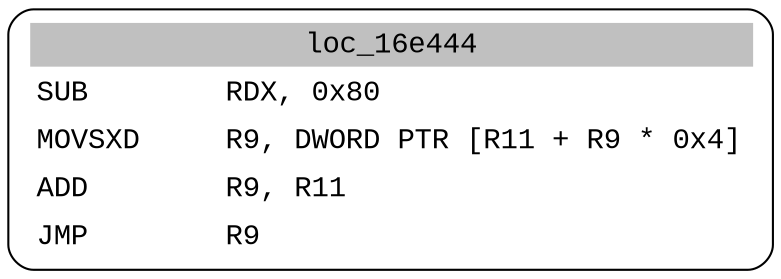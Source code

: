 digraph asm_graph {
1941 [
shape="Mrecord" fontname="Courier New"label =<<table border="0" cellborder="0" cellpadding="3"><tr><td align="center" colspan="2" bgcolor="grey">loc_16e444</td></tr><tr><td align="left">SUB        RDX, 0x80</td></tr><tr><td align="left">MOVSXD     R9, DWORD PTR [R11 + R9 * 0x4]</td></tr><tr><td align="left">ADD        R9, R11</td></tr><tr><td align="left">JMP        R9</td></tr></table>> ];
}